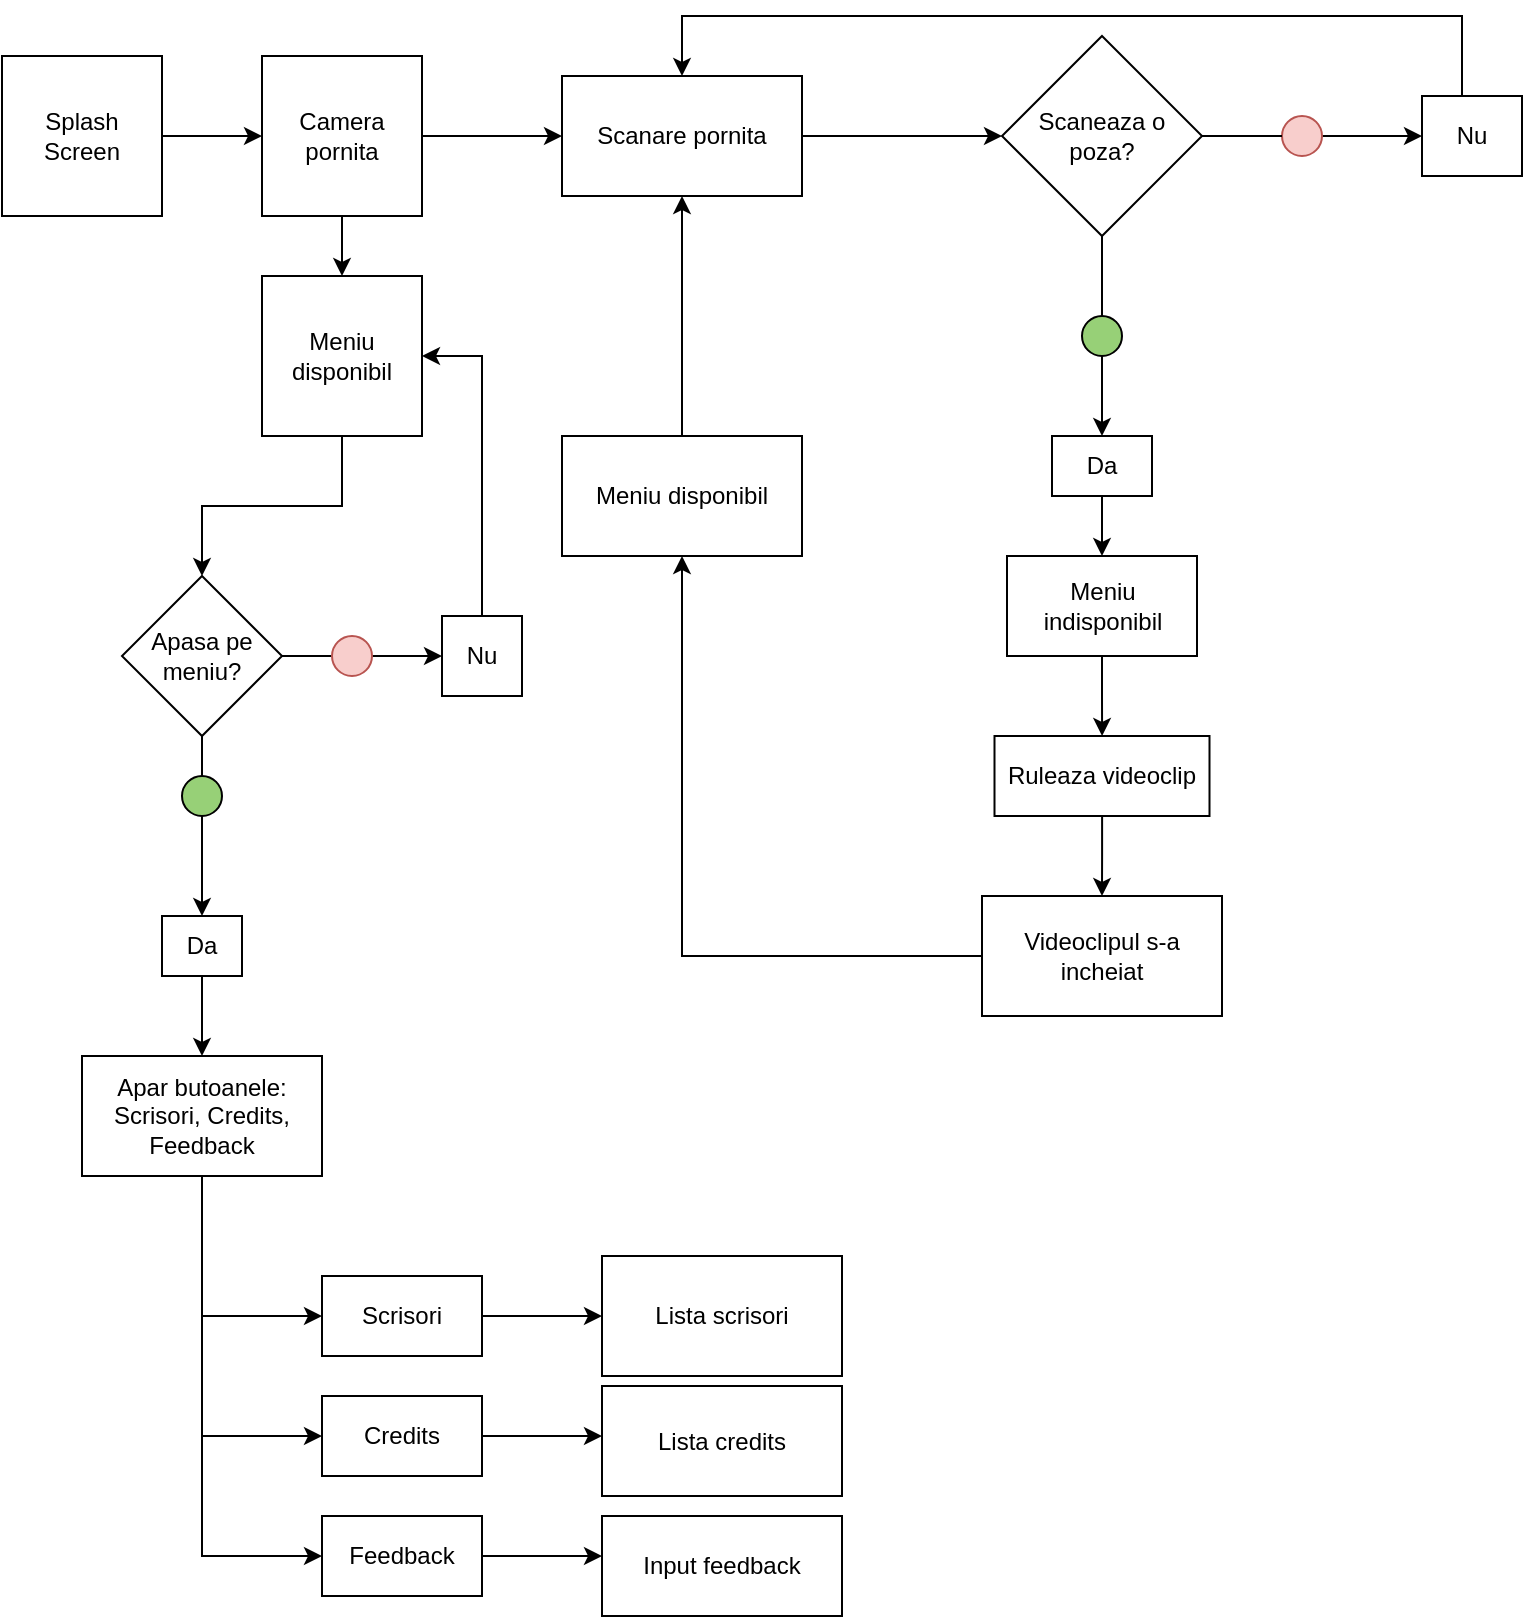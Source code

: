 <mxfile version="16.6.6" type="github">
  <diagram id="Bnc7cdqb5XyzGMDuOjgs" name="Page-1">
    <mxGraphModel dx="1374" dy="754" grid="1" gridSize="10" guides="1" tooltips="1" connect="1" arrows="1" fold="1" page="1" pageScale="1" pageWidth="850" pageHeight="1100" math="0" shadow="0">
      <root>
        <mxCell id="0" />
        <mxCell id="1" parent="0" />
        <mxCell id="Qtc_pRgkGz5StjAvTByN-23" value="" style="edgeStyle=orthogonalEdgeStyle;rounded=0;orthogonalLoop=1;jettySize=auto;html=1;strokeColor=#000000;" parent="1" source="Qtc_pRgkGz5StjAvTByN-1" target="Qtc_pRgkGz5StjAvTByN-22" edge="1">
          <mxGeometry relative="1" as="geometry" />
        </mxCell>
        <mxCell id="Qtc_pRgkGz5StjAvTByN-1" value="Splash Screen" style="whiteSpace=wrap;html=1;aspect=fixed;" parent="1" vertex="1">
          <mxGeometry x="40" y="40" width="80" height="80" as="geometry" />
        </mxCell>
        <mxCell id="Qtc_pRgkGz5StjAvTByN-2" style="edgeStyle=orthogonalEdgeStyle;rounded=0;orthogonalLoop=1;jettySize=auto;html=1;exitX=0.5;exitY=1;exitDx=0;exitDy=0;" parent="1" source="Qtc_pRgkGz5StjAvTByN-1" target="Qtc_pRgkGz5StjAvTByN-1" edge="1">
          <mxGeometry relative="1" as="geometry" />
        </mxCell>
        <mxCell id="Qtc_pRgkGz5StjAvTByN-6" value="" style="edgeStyle=orthogonalEdgeStyle;rounded=0;orthogonalLoop=1;jettySize=auto;html=1;" parent="1" source="Qtc_pRgkGz5StjAvTByN-3" target="Qtc_pRgkGz5StjAvTByN-5" edge="1">
          <mxGeometry relative="1" as="geometry" />
        </mxCell>
        <mxCell id="Qtc_pRgkGz5StjAvTByN-3" value="Scanare pornita" style="whiteSpace=wrap;html=1;" parent="1" vertex="1">
          <mxGeometry x="320" y="50" width="120" height="60" as="geometry" />
        </mxCell>
        <mxCell id="Qtc_pRgkGz5StjAvTByN-49" style="edgeStyle=orthogonalEdgeStyle;rounded=0;orthogonalLoop=1;jettySize=auto;html=1;entryX=0.5;entryY=0;entryDx=0;entryDy=0;strokeColor=#000000;startArrow=none;" parent="1" source="Qtc_pRgkGz5StjAvTByN-51" target="Qtc_pRgkGz5StjAvTByN-11" edge="1">
          <mxGeometry relative="1" as="geometry" />
        </mxCell>
        <mxCell id="Qtc_pRgkGz5StjAvTByN-50" style="edgeStyle=orthogonalEdgeStyle;rounded=0;orthogonalLoop=1;jettySize=auto;html=1;exitX=1;exitY=0.5;exitDx=0;exitDy=0;entryX=0;entryY=0.5;entryDx=0;entryDy=0;strokeColor=#000000;startArrow=none;" parent="1" source="Qtc_pRgkGz5StjAvTByN-53" target="Qtc_pRgkGz5StjAvTByN-7" edge="1">
          <mxGeometry relative="1" as="geometry" />
        </mxCell>
        <mxCell id="Qtc_pRgkGz5StjAvTByN-5" value="Scaneaza o poza?" style="rhombus;whiteSpace=wrap;html=1;" parent="1" vertex="1">
          <mxGeometry x="540" y="30" width="100" height="100" as="geometry" />
        </mxCell>
        <mxCell id="Qtc_pRgkGz5StjAvTByN-21" style="edgeStyle=orthogonalEdgeStyle;rounded=0;orthogonalLoop=1;jettySize=auto;html=1;entryX=0.5;entryY=0;entryDx=0;entryDy=0;strokeColor=#000000;" parent="1" source="Qtc_pRgkGz5StjAvTByN-7" target="Qtc_pRgkGz5StjAvTByN-3" edge="1">
          <mxGeometry relative="1" as="geometry">
            <Array as="points">
              <mxPoint x="770" y="20" />
              <mxPoint x="380" y="20" />
            </Array>
          </mxGeometry>
        </mxCell>
        <mxCell id="Qtc_pRgkGz5StjAvTByN-7" value="Nu" style="whiteSpace=wrap;html=1;" parent="1" vertex="1">
          <mxGeometry x="750" y="60" width="50" height="40" as="geometry" />
        </mxCell>
        <mxCell id="Qtc_pRgkGz5StjAvTByN-31" value="" style="edgeStyle=orthogonalEdgeStyle;rounded=0;orthogonalLoop=1;jettySize=auto;html=1;strokeColor=#000000;" parent="1" source="Qtc_pRgkGz5StjAvTByN-11" target="Qtc_pRgkGz5StjAvTByN-30" edge="1">
          <mxGeometry relative="1" as="geometry" />
        </mxCell>
        <mxCell id="Qtc_pRgkGz5StjAvTByN-11" value="Da&lt;br&gt;" style="whiteSpace=wrap;html=1;" parent="1" vertex="1">
          <mxGeometry x="565" y="230" width="50" height="30" as="geometry" />
        </mxCell>
        <mxCell id="Qtc_pRgkGz5StjAvTByN-19" value="" style="edgeStyle=orthogonalEdgeStyle;rounded=0;orthogonalLoop=1;jettySize=auto;html=1;strokeColor=#000000;" parent="1" source="Qtc_pRgkGz5StjAvTByN-16" target="Qtc_pRgkGz5StjAvTByN-18" edge="1">
          <mxGeometry relative="1" as="geometry" />
        </mxCell>
        <mxCell id="Qtc_pRgkGz5StjAvTByN-16" value="Ruleaza videoclip" style="whiteSpace=wrap;html=1;" parent="1" vertex="1">
          <mxGeometry x="536.25" y="380" width="107.5" height="40" as="geometry" />
        </mxCell>
        <mxCell id="Qtc_pRgkGz5StjAvTByN-34" value="" style="edgeStyle=orthogonalEdgeStyle;rounded=0;orthogonalLoop=1;jettySize=auto;html=1;strokeColor=#000000;" parent="1" source="Qtc_pRgkGz5StjAvTByN-18" target="Qtc_pRgkGz5StjAvTByN-33" edge="1">
          <mxGeometry relative="1" as="geometry" />
        </mxCell>
        <mxCell id="Qtc_pRgkGz5StjAvTByN-18" value="Videoclipul s-a incheiat" style="whiteSpace=wrap;html=1;" parent="1" vertex="1">
          <mxGeometry x="530" y="460" width="120" height="60" as="geometry" />
        </mxCell>
        <mxCell id="Qtc_pRgkGz5StjAvTByN-24" style="edgeStyle=orthogonalEdgeStyle;rounded=0;orthogonalLoop=1;jettySize=auto;html=1;entryX=0;entryY=0.5;entryDx=0;entryDy=0;strokeColor=#000000;" parent="1" source="Qtc_pRgkGz5StjAvTByN-22" target="Qtc_pRgkGz5StjAvTByN-3" edge="1">
          <mxGeometry relative="1" as="geometry" />
        </mxCell>
        <mxCell id="Qtc_pRgkGz5StjAvTByN-26" value="" style="edgeStyle=orthogonalEdgeStyle;rounded=0;orthogonalLoop=1;jettySize=auto;html=1;strokeColor=#000000;" parent="1" source="Qtc_pRgkGz5StjAvTByN-22" target="Qtc_pRgkGz5StjAvTByN-25" edge="1">
          <mxGeometry relative="1" as="geometry" />
        </mxCell>
        <mxCell id="Qtc_pRgkGz5StjAvTByN-22" value="Camera pornita" style="whiteSpace=wrap;html=1;aspect=fixed;" parent="1" vertex="1">
          <mxGeometry x="170" y="40" width="80" height="80" as="geometry" />
        </mxCell>
        <mxCell id="Qtc_pRgkGz5StjAvTByN-37" value="" style="edgeStyle=orthogonalEdgeStyle;rounded=0;orthogonalLoop=1;jettySize=auto;html=1;strokeColor=#000000;" parent="1" source="Qtc_pRgkGz5StjAvTByN-25" target="Qtc_pRgkGz5StjAvTByN-36" edge="1">
          <mxGeometry relative="1" as="geometry" />
        </mxCell>
        <mxCell id="Qtc_pRgkGz5StjAvTByN-25" value="Meniu disponibil" style="whiteSpace=wrap;html=1;aspect=fixed;" parent="1" vertex="1">
          <mxGeometry x="170" y="150" width="80" height="80" as="geometry" />
        </mxCell>
        <mxCell id="Qtc_pRgkGz5StjAvTByN-32" value="" style="edgeStyle=orthogonalEdgeStyle;rounded=0;orthogonalLoop=1;jettySize=auto;html=1;strokeColor=#000000;" parent="1" source="Qtc_pRgkGz5StjAvTByN-30" target="Qtc_pRgkGz5StjAvTByN-16" edge="1">
          <mxGeometry relative="1" as="geometry" />
        </mxCell>
        <mxCell id="Qtc_pRgkGz5StjAvTByN-30" value="Meniu indisponibil" style="whiteSpace=wrap;html=1;" parent="1" vertex="1">
          <mxGeometry x="542.5" y="290" width="95" height="50" as="geometry" />
        </mxCell>
        <mxCell id="Qtc_pRgkGz5StjAvTByN-35" style="edgeStyle=orthogonalEdgeStyle;rounded=0;orthogonalLoop=1;jettySize=auto;html=1;entryX=0.5;entryY=1;entryDx=0;entryDy=0;strokeColor=#000000;" parent="1" source="Qtc_pRgkGz5StjAvTByN-33" target="Qtc_pRgkGz5StjAvTByN-3" edge="1">
          <mxGeometry relative="1" as="geometry" />
        </mxCell>
        <mxCell id="Qtc_pRgkGz5StjAvTByN-33" value="Meniu disponibil" style="whiteSpace=wrap;html=1;" parent="1" vertex="1">
          <mxGeometry x="320" y="230" width="120" height="60" as="geometry" />
        </mxCell>
        <mxCell id="Qtc_pRgkGz5StjAvTByN-39" value="" style="edgeStyle=orthogonalEdgeStyle;rounded=0;orthogonalLoop=1;jettySize=auto;html=1;strokeColor=#000000;startArrow=none;" parent="1" source="Qtc_pRgkGz5StjAvTByN-13" target="Qtc_pRgkGz5StjAvTByN-38" edge="1">
          <mxGeometry relative="1" as="geometry" />
        </mxCell>
        <mxCell id="Qtc_pRgkGz5StjAvTByN-41" value="" style="edgeStyle=orthogonalEdgeStyle;rounded=0;orthogonalLoop=1;jettySize=auto;html=1;strokeColor=#000000;startArrow=none;" parent="1" source="Qtc_pRgkGz5StjAvTByN-9" target="Qtc_pRgkGz5StjAvTByN-40" edge="1">
          <mxGeometry relative="1" as="geometry" />
        </mxCell>
        <mxCell id="Qtc_pRgkGz5StjAvTByN-47" value="" style="edgeStyle=orthogonalEdgeStyle;rounded=0;orthogonalLoop=1;jettySize=auto;html=1;strokeColor=#000000;" parent="1" source="Qtc_pRgkGz5StjAvTByN-38" target="Qtc_pRgkGz5StjAvTByN-46" edge="1">
          <mxGeometry relative="1" as="geometry" />
        </mxCell>
        <mxCell id="Qtc_pRgkGz5StjAvTByN-38" value="Da" style="whiteSpace=wrap;html=1;" parent="1" vertex="1">
          <mxGeometry x="120" y="470" width="40" height="30" as="geometry" />
        </mxCell>
        <mxCell id="Qtc_pRgkGz5StjAvTByN-42" style="edgeStyle=orthogonalEdgeStyle;rounded=0;orthogonalLoop=1;jettySize=auto;html=1;strokeColor=#000000;" parent="1" source="Qtc_pRgkGz5StjAvTByN-40" target="Qtc_pRgkGz5StjAvTByN-25" edge="1">
          <mxGeometry relative="1" as="geometry">
            <Array as="points">
              <mxPoint x="280" y="190" />
            </Array>
          </mxGeometry>
        </mxCell>
        <mxCell id="Qtc_pRgkGz5StjAvTByN-40" value="Nu" style="whiteSpace=wrap;html=1;" parent="1" vertex="1">
          <mxGeometry x="260" y="320" width="40" height="40" as="geometry" />
        </mxCell>
        <mxCell id="Qtc_pRgkGz5StjAvTByN-43" value="" style="edgeStyle=orthogonalEdgeStyle;rounded=0;orthogonalLoop=1;jettySize=auto;html=1;strokeColor=#000000;endArrow=none;" parent="1" source="Qtc_pRgkGz5StjAvTByN-36" target="Qtc_pRgkGz5StjAvTByN-9" edge="1">
          <mxGeometry relative="1" as="geometry">
            <mxPoint x="180" y="340" as="sourcePoint" />
            <mxPoint x="230" y="340" as="targetPoint" />
          </mxGeometry>
        </mxCell>
        <mxCell id="Qtc_pRgkGz5StjAvTByN-9" value="" style="ellipse;whiteSpace=wrap;html=1;fillColor=#f8cecc;strokeColor=#b85450;" parent="1" vertex="1">
          <mxGeometry x="205" y="330" width="20" height="20" as="geometry" />
        </mxCell>
        <mxCell id="Qtc_pRgkGz5StjAvTByN-13" value="" style="ellipse;whiteSpace=wrap;html=1;fillColor=#97D077;strokeColor=#000000;" parent="1" vertex="1">
          <mxGeometry x="130" y="400" width="20" height="20" as="geometry" />
        </mxCell>
        <mxCell id="Qtc_pRgkGz5StjAvTByN-44" value="" style="edgeStyle=orthogonalEdgeStyle;rounded=0;orthogonalLoop=1;jettySize=auto;html=1;strokeColor=#000000;endArrow=none;" parent="1" source="Qtc_pRgkGz5StjAvTByN-36" target="Qtc_pRgkGz5StjAvTByN-13" edge="1">
          <mxGeometry relative="1" as="geometry">
            <mxPoint x="140" y="380" as="sourcePoint" />
            <mxPoint x="140" y="470" as="targetPoint" />
          </mxGeometry>
        </mxCell>
        <mxCell id="Qtc_pRgkGz5StjAvTByN-36" value="Apasa pe meniu?" style="rhombus;whiteSpace=wrap;html=1;" parent="1" vertex="1">
          <mxGeometry x="100" y="300" width="80" height="80" as="geometry" />
        </mxCell>
        <mxCell id="3a2GhnxfUwr2aOKGXs53-3" value="" style="edgeStyle=orthogonalEdgeStyle;rounded=0;orthogonalLoop=1;jettySize=auto;html=1;" edge="1" parent="1" source="Qtc_pRgkGz5StjAvTByN-46" target="3a2GhnxfUwr2aOKGXs53-2">
          <mxGeometry relative="1" as="geometry">
            <Array as="points">
              <mxPoint x="140" y="670" />
            </Array>
          </mxGeometry>
        </mxCell>
        <mxCell id="3a2GhnxfUwr2aOKGXs53-6" style="edgeStyle=orthogonalEdgeStyle;rounded=0;orthogonalLoop=1;jettySize=auto;html=1;entryX=0;entryY=0.5;entryDx=0;entryDy=0;" edge="1" parent="1" source="Qtc_pRgkGz5StjAvTByN-46" target="3a2GhnxfUwr2aOKGXs53-4">
          <mxGeometry relative="1" as="geometry" />
        </mxCell>
        <mxCell id="3a2GhnxfUwr2aOKGXs53-7" style="edgeStyle=orthogonalEdgeStyle;rounded=0;orthogonalLoop=1;jettySize=auto;html=1;entryX=0;entryY=0.5;entryDx=0;entryDy=0;" edge="1" parent="1" source="Qtc_pRgkGz5StjAvTByN-46" target="3a2GhnxfUwr2aOKGXs53-5">
          <mxGeometry relative="1" as="geometry" />
        </mxCell>
        <mxCell id="Qtc_pRgkGz5StjAvTByN-46" value="Apar butoanele:&lt;br&gt;Scrisori, Credits, Feedback" style="whiteSpace=wrap;html=1;" parent="1" vertex="1">
          <mxGeometry x="80" y="540" width="120" height="60" as="geometry" />
        </mxCell>
        <mxCell id="Qtc_pRgkGz5StjAvTByN-51" value="" style="ellipse;whiteSpace=wrap;html=1;fillColor=#97D077;strokeColor=#000000;" parent="1" vertex="1">
          <mxGeometry x="580" y="170" width="20" height="20" as="geometry" />
        </mxCell>
        <mxCell id="Qtc_pRgkGz5StjAvTByN-52" value="" style="edgeStyle=orthogonalEdgeStyle;rounded=0;orthogonalLoop=1;jettySize=auto;html=1;entryX=0.5;entryY=0;entryDx=0;entryDy=0;strokeColor=#000000;endArrow=none;" parent="1" source="Qtc_pRgkGz5StjAvTByN-5" target="Qtc_pRgkGz5StjAvTByN-51" edge="1">
          <mxGeometry relative="1" as="geometry">
            <mxPoint x="590" y="130" as="sourcePoint" />
            <mxPoint x="590" y="230" as="targetPoint" />
          </mxGeometry>
        </mxCell>
        <mxCell id="Qtc_pRgkGz5StjAvTByN-53" value="" style="ellipse;whiteSpace=wrap;html=1;fillColor=#f8cecc;strokeColor=#b85450;" parent="1" vertex="1">
          <mxGeometry x="680" y="70" width="20" height="20" as="geometry" />
        </mxCell>
        <mxCell id="Qtc_pRgkGz5StjAvTByN-54" value="" style="edgeStyle=orthogonalEdgeStyle;rounded=0;orthogonalLoop=1;jettySize=auto;html=1;exitX=1;exitY=0.5;exitDx=0;exitDy=0;entryX=0;entryY=0.5;entryDx=0;entryDy=0;strokeColor=#000000;endArrow=none;" parent="1" source="Qtc_pRgkGz5StjAvTByN-5" target="Qtc_pRgkGz5StjAvTByN-53" edge="1">
          <mxGeometry relative="1" as="geometry">
            <mxPoint x="640" y="80" as="sourcePoint" />
            <mxPoint x="750" y="80" as="targetPoint" />
          </mxGeometry>
        </mxCell>
        <mxCell id="3a2GhnxfUwr2aOKGXs53-9" value="" style="edgeStyle=orthogonalEdgeStyle;rounded=0;orthogonalLoop=1;jettySize=auto;html=1;" edge="1" parent="1" source="3a2GhnxfUwr2aOKGXs53-2" target="3a2GhnxfUwr2aOKGXs53-8">
          <mxGeometry relative="1" as="geometry" />
        </mxCell>
        <mxCell id="3a2GhnxfUwr2aOKGXs53-2" value="Scrisori" style="whiteSpace=wrap;html=1;" vertex="1" parent="1">
          <mxGeometry x="200" y="650" width="80" height="40" as="geometry" />
        </mxCell>
        <mxCell id="3a2GhnxfUwr2aOKGXs53-11" value="" style="edgeStyle=orthogonalEdgeStyle;rounded=0;orthogonalLoop=1;jettySize=auto;html=1;" edge="1" parent="1" source="3a2GhnxfUwr2aOKGXs53-4" target="3a2GhnxfUwr2aOKGXs53-10">
          <mxGeometry relative="1" as="geometry">
            <Array as="points">
              <mxPoint x="320" y="730" />
              <mxPoint x="320" y="730" />
            </Array>
          </mxGeometry>
        </mxCell>
        <mxCell id="3a2GhnxfUwr2aOKGXs53-4" value="Credits" style="whiteSpace=wrap;html=1;" vertex="1" parent="1">
          <mxGeometry x="200" y="710" width="80" height="40" as="geometry" />
        </mxCell>
        <mxCell id="3a2GhnxfUwr2aOKGXs53-15" value="" style="edgeStyle=orthogonalEdgeStyle;rounded=0;orthogonalLoop=1;jettySize=auto;html=1;" edge="1" parent="1" source="3a2GhnxfUwr2aOKGXs53-5" target="3a2GhnxfUwr2aOKGXs53-14">
          <mxGeometry relative="1" as="geometry">
            <Array as="points">
              <mxPoint x="330" y="790" />
              <mxPoint x="330" y="790" />
            </Array>
          </mxGeometry>
        </mxCell>
        <mxCell id="3a2GhnxfUwr2aOKGXs53-5" value="Feedback" style="whiteSpace=wrap;html=1;" vertex="1" parent="1">
          <mxGeometry x="200" y="770" width="80" height="40" as="geometry" />
        </mxCell>
        <mxCell id="3a2GhnxfUwr2aOKGXs53-8" value="Lista scrisori" style="whiteSpace=wrap;html=1;" vertex="1" parent="1">
          <mxGeometry x="340" y="640" width="120" height="60" as="geometry" />
        </mxCell>
        <mxCell id="3a2GhnxfUwr2aOKGXs53-10" value="Lista credits" style="whiteSpace=wrap;html=1;" vertex="1" parent="1">
          <mxGeometry x="340" y="705" width="120" height="55" as="geometry" />
        </mxCell>
        <mxCell id="3a2GhnxfUwr2aOKGXs53-14" value="Input feedback" style="whiteSpace=wrap;html=1;" vertex="1" parent="1">
          <mxGeometry x="340" y="770" width="120" height="50" as="geometry" />
        </mxCell>
      </root>
    </mxGraphModel>
  </diagram>
</mxfile>
